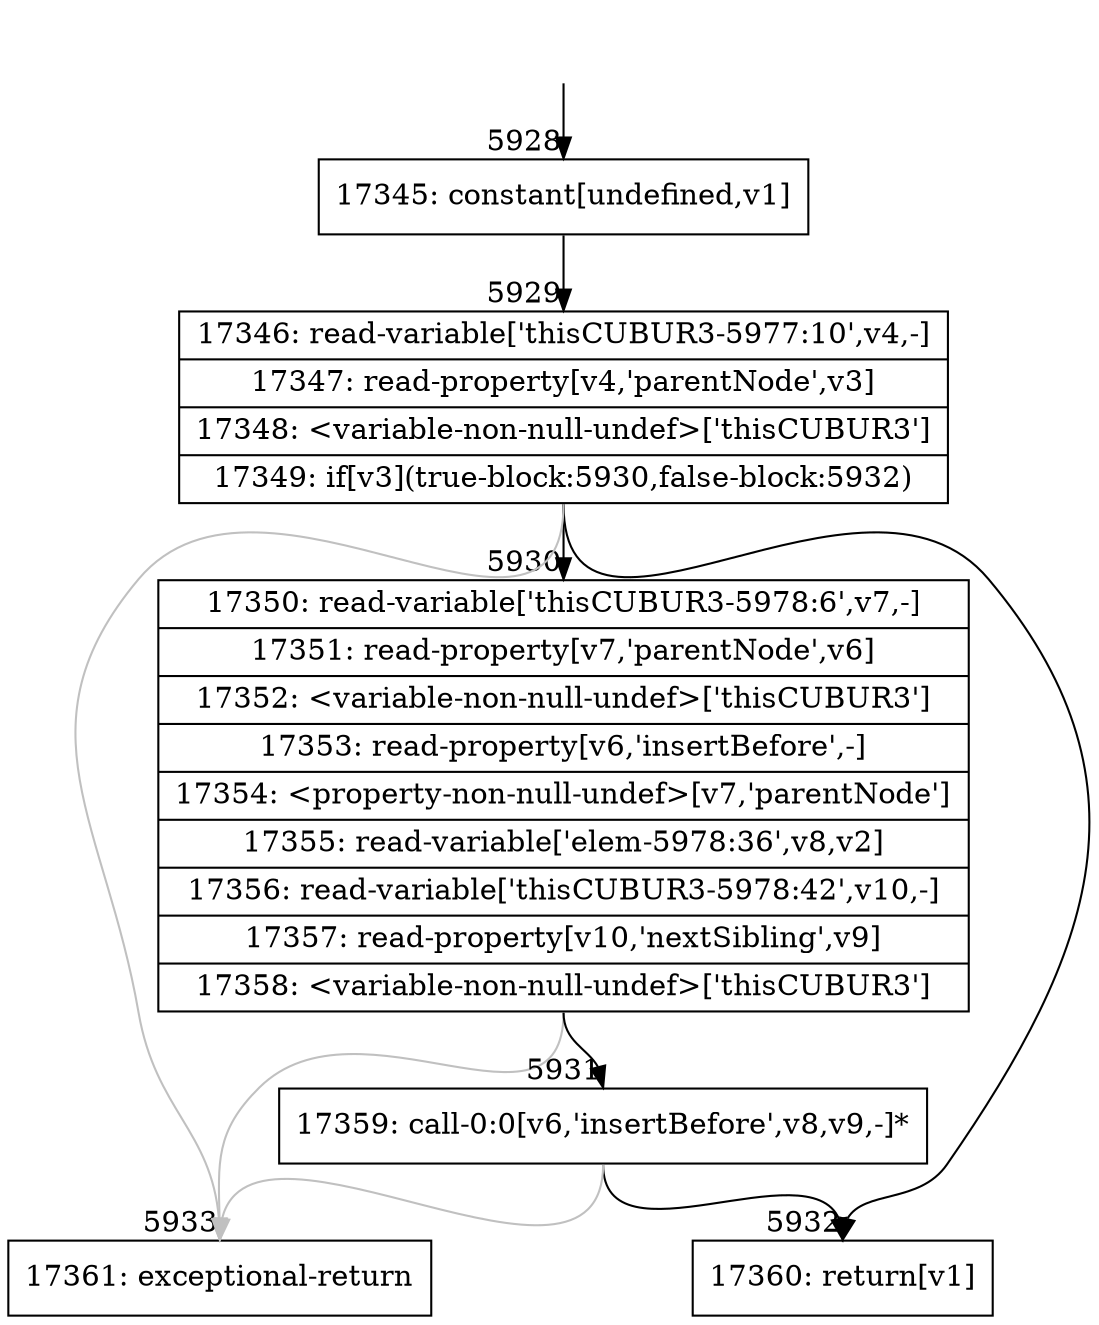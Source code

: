 digraph {
rankdir="TD"
BB_entry392[shape=none,label=""];
BB_entry392 -> BB5928 [tailport=s, headport=n, headlabel="    5928"]
BB5928 [shape=record label="{17345: constant[undefined,v1]}" ] 
BB5928 -> BB5929 [tailport=s, headport=n, headlabel="      5929"]
BB5929 [shape=record label="{17346: read-variable['thisCUBUR3-5977:10',v4,-]|17347: read-property[v4,'parentNode',v3]|17348: \<variable-non-null-undef\>['thisCUBUR3']|17349: if[v3](true-block:5930,false-block:5932)}" ] 
BB5929 -> BB5930 [tailport=s, headport=n, headlabel="      5930"]
BB5929 -> BB5932 [tailport=s, headport=n, headlabel="      5932"]
BB5929 -> BB5933 [tailport=s, headport=n, color=gray, headlabel="      5933"]
BB5930 [shape=record label="{17350: read-variable['thisCUBUR3-5978:6',v7,-]|17351: read-property[v7,'parentNode',v6]|17352: \<variable-non-null-undef\>['thisCUBUR3']|17353: read-property[v6,'insertBefore',-]|17354: \<property-non-null-undef\>[v7,'parentNode']|17355: read-variable['elem-5978:36',v8,v2]|17356: read-variable['thisCUBUR3-5978:42',v10,-]|17357: read-property[v10,'nextSibling',v9]|17358: \<variable-non-null-undef\>['thisCUBUR3']}" ] 
BB5930 -> BB5931 [tailport=s, headport=n, headlabel="      5931"]
BB5930 -> BB5933 [tailport=s, headport=n, color=gray]
BB5931 [shape=record label="{17359: call-0:0[v6,'insertBefore',v8,v9,-]*}" ] 
BB5931 -> BB5932 [tailport=s, headport=n]
BB5931 -> BB5933 [tailport=s, headport=n, color=gray]
BB5932 [shape=record label="{17360: return[v1]}" ] 
BB5933 [shape=record label="{17361: exceptional-return}" ] 
}
